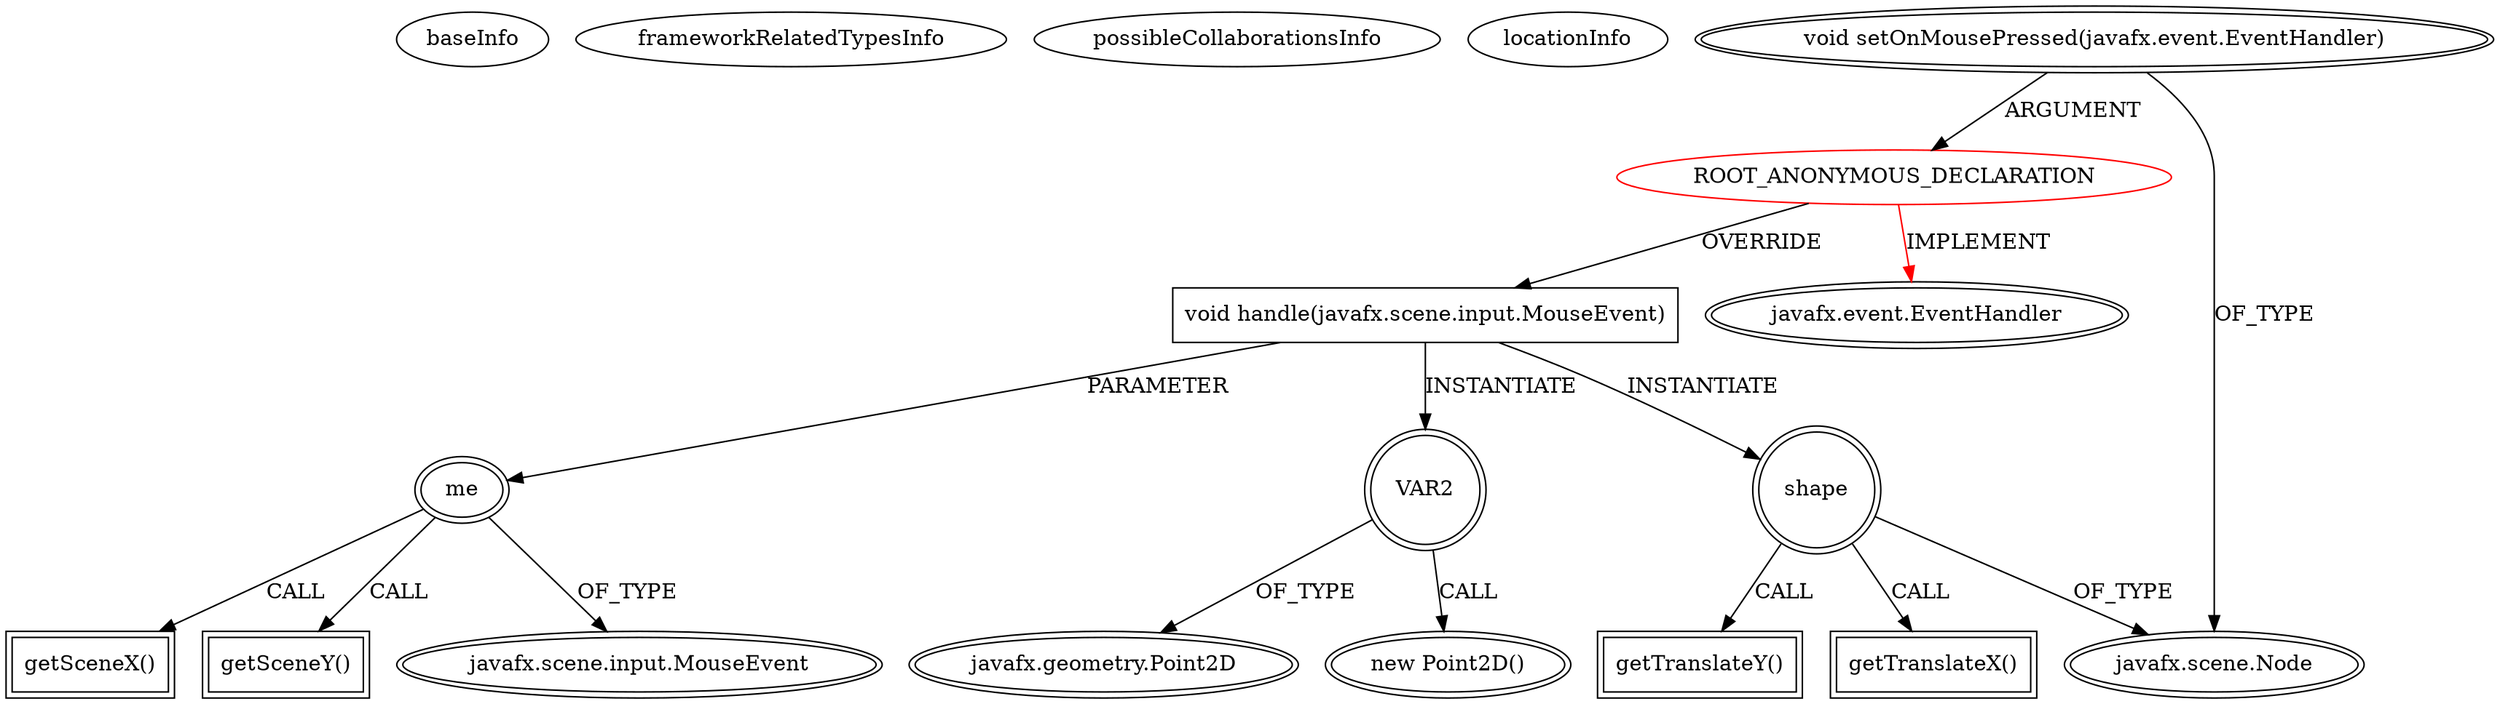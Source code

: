 digraph {
baseInfo[graphId=4810,category="extension_graph",isAnonymous=true,possibleRelation=false]
frameworkRelatedTypesInfo[0="javafx.event.EventHandler"]
possibleCollaborationsInfo[]
locationInfo[projectName="wwtg99-POMA",filePath="/wwtg99-POMA/POMA-master/src/cn/edu/suda/core/network/VisualNode.java",contextSignature="void activeDrag(javafx.scene.shape.Shape)",graphId="4810"]
0[label="ROOT_ANONYMOUS_DECLARATION",vertexType="ROOT_ANONYMOUS_DECLARATION",isFrameworkType=false,color=red]
1[label="javafx.event.EventHandler",vertexType="FRAMEWORK_INTERFACE_TYPE",isFrameworkType=true,peripheries=2]
2[label="void setOnMousePressed(javafx.event.EventHandler)",vertexType="OUTSIDE_CALL",isFrameworkType=true,peripheries=2]
3[label="javafx.scene.Node",vertexType="FRAMEWORK_CLASS_TYPE",isFrameworkType=true,peripheries=2]
4[label="void handle(javafx.scene.input.MouseEvent)",vertexType="OVERRIDING_METHOD_DECLARATION",isFrameworkType=false,shape=box]
5[label="me",vertexType="PARAMETER_DECLARATION",isFrameworkType=true,peripheries=2]
6[label="javafx.scene.input.MouseEvent",vertexType="FRAMEWORK_CLASS_TYPE",isFrameworkType=true,peripheries=2]
7[label="shape",vertexType="VARIABLE_EXPRESION",isFrameworkType=true,peripheries=2,shape=circle]
8[label="getTranslateX()",vertexType="INSIDE_CALL",isFrameworkType=true,peripheries=2,shape=box]
11[label="getTranslateY()",vertexType="INSIDE_CALL",isFrameworkType=true,peripheries=2,shape=box]
13[label="VAR2",vertexType="VARIABLE_EXPRESION",isFrameworkType=true,peripheries=2,shape=circle]
14[label="javafx.geometry.Point2D",vertexType="FRAMEWORK_CLASS_TYPE",isFrameworkType=true,peripheries=2]
12[label="new Point2D()",vertexType="CONSTRUCTOR_CALL",isFrameworkType=true,peripheries=2]
16[label="getSceneX()",vertexType="INSIDE_CALL",isFrameworkType=true,peripheries=2,shape=box]
18[label="getSceneY()",vertexType="INSIDE_CALL",isFrameworkType=true,peripheries=2,shape=box]
0->1[label="IMPLEMENT",color=red]
2->0[label="ARGUMENT"]
2->3[label="OF_TYPE"]
0->4[label="OVERRIDE"]
5->6[label="OF_TYPE"]
4->5[label="PARAMETER"]
4->7[label="INSTANTIATE"]
7->3[label="OF_TYPE"]
7->8[label="CALL"]
7->11[label="CALL"]
4->13[label="INSTANTIATE"]
13->14[label="OF_TYPE"]
13->12[label="CALL"]
5->16[label="CALL"]
5->18[label="CALL"]
}
